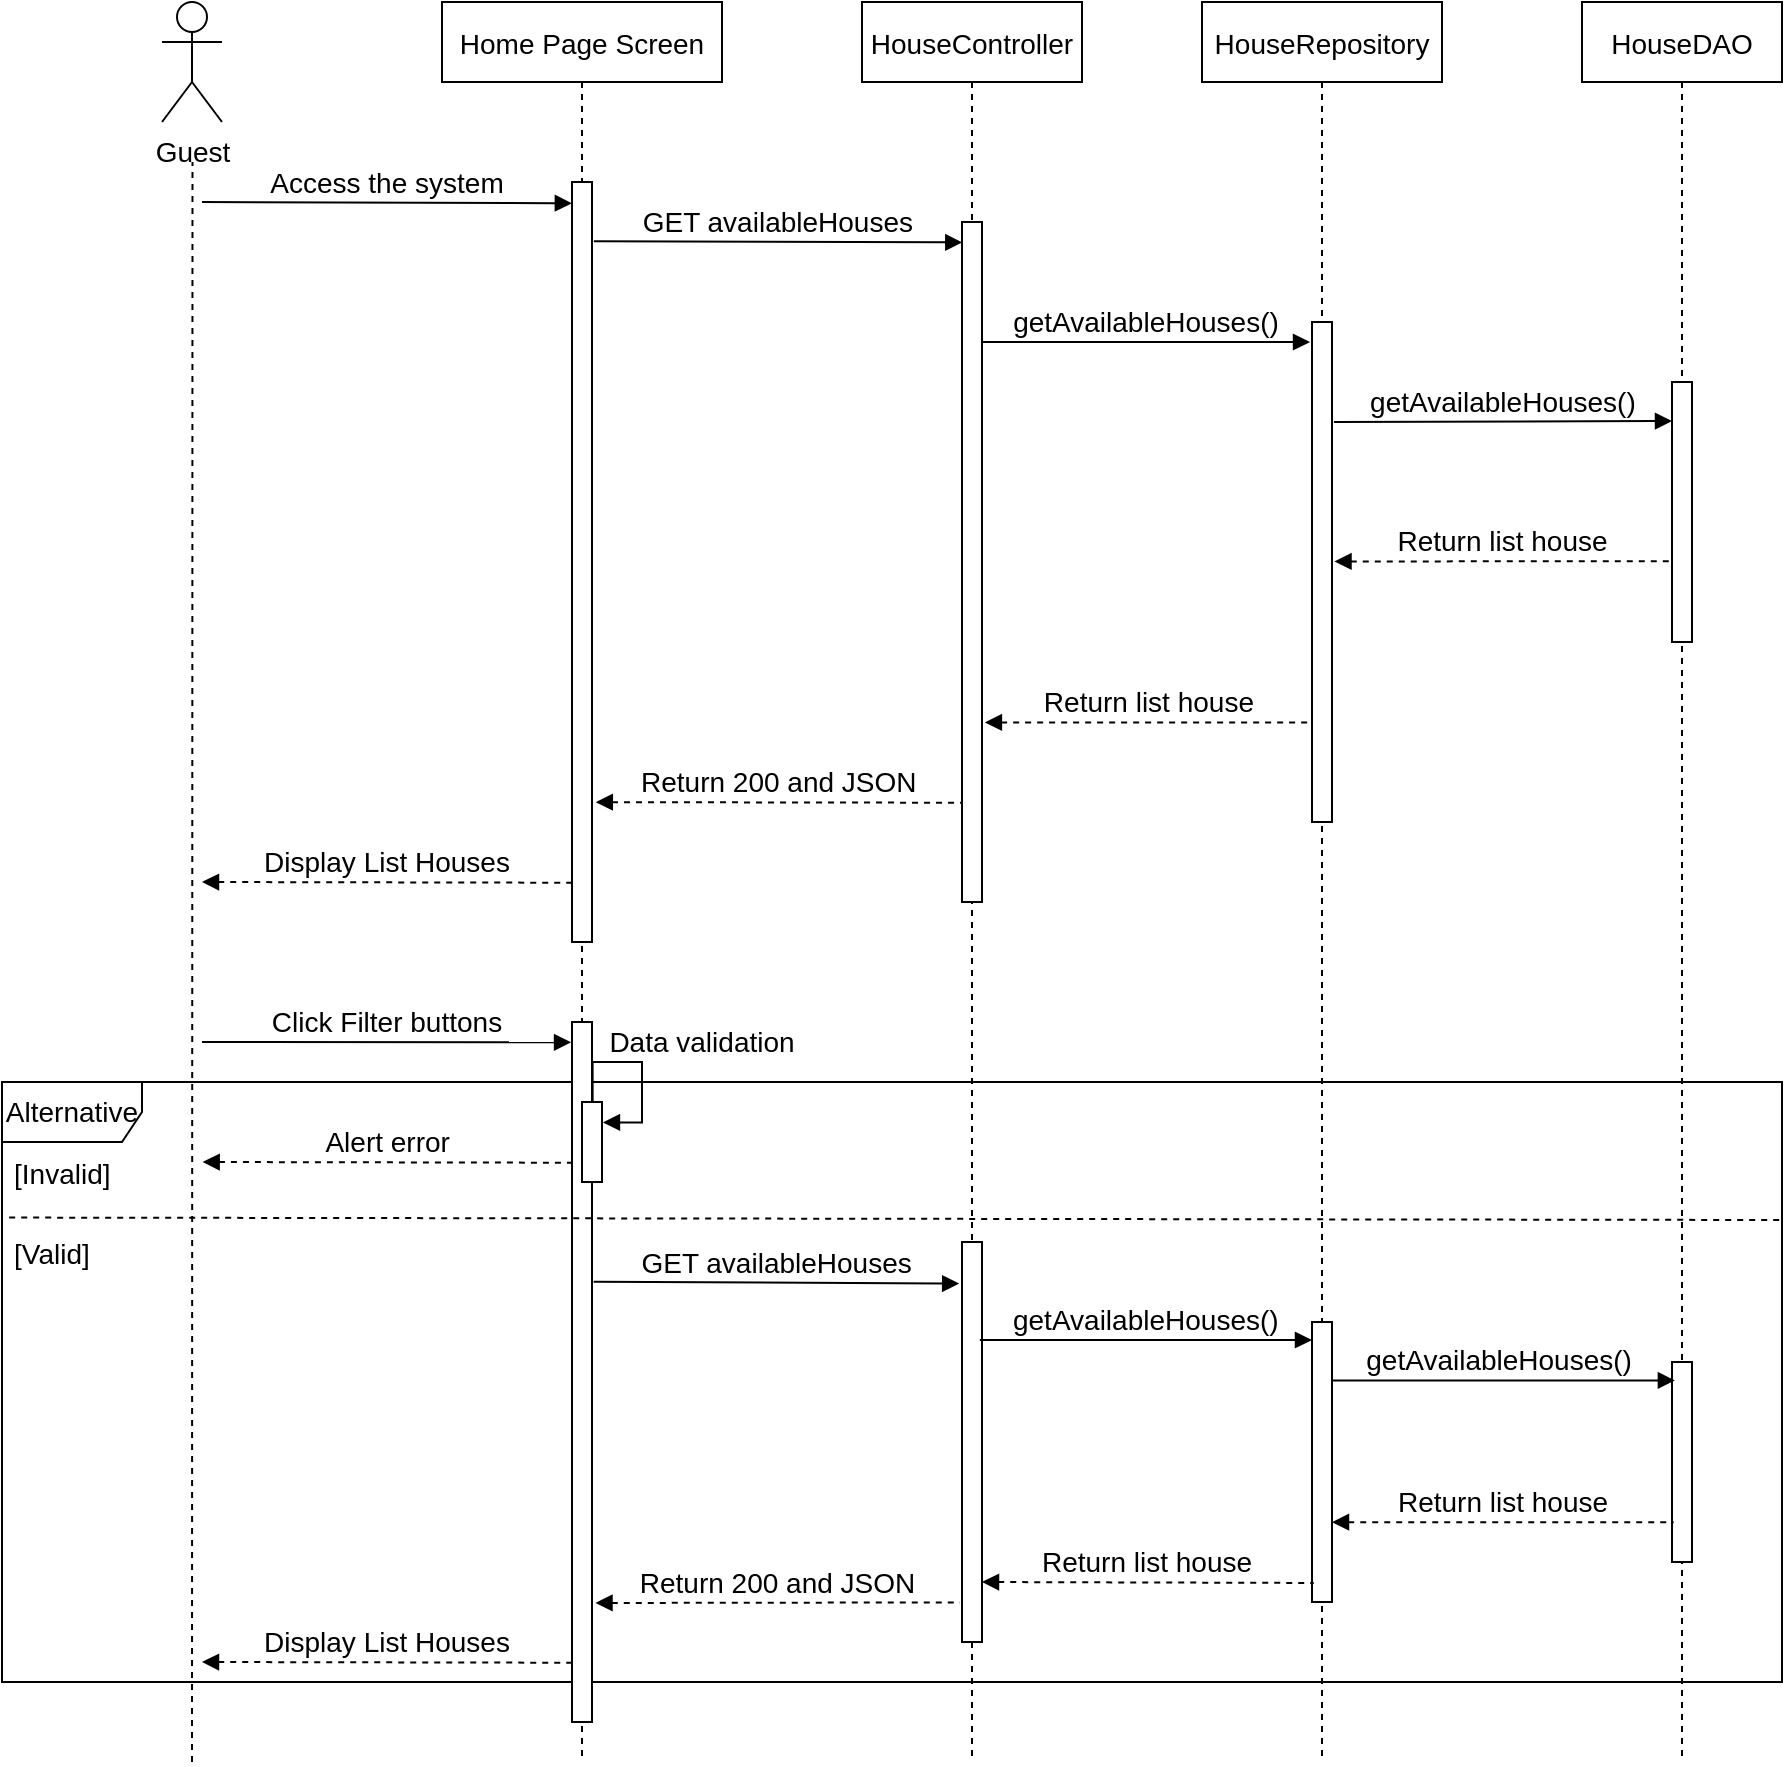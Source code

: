 <mxfile version="20.7.4" type="device"><diagram id="kgpKYQtTHZ0yAKxKKP6v" name="Page-1"><mxGraphModel dx="2359" dy="888" grid="1" gridSize="10" guides="1" tooltips="1" connect="1" arrows="1" fold="1" page="1" pageScale="1" pageWidth="850" pageHeight="1100" math="0" shadow="0"><root><mxCell id="0"/><mxCell id="1" parent="0"/><mxCell id="73J8EzIOsyYtJonwFOp9-1" value="Alternative" style="shape=umlFrame;whiteSpace=wrap;html=1;width=70;height=30;fontSize=14;" parent="1" vertex="1"><mxGeometry x="-110" y="620" width="890" height="300" as="geometry"/></mxCell><mxCell id="70r14ec3nPABJXR-AIMT-16" value="Return list house" style="verticalAlign=bottom;endArrow=none;shadow=0;strokeWidth=1;endFill=0;startArrow=block;startFill=1;dashed=1;exitX=1.145;exitY=0.736;exitDx=0;exitDy=0;exitPerimeter=0;fontSize=14;" parent="1" source="3nuBFxr9cyL0pnOWT2aG-6" target="70r14ec3nPABJXR-AIMT-8" edge="1"><mxGeometry relative="1" as="geometry"><mxPoint x="380" y="390" as="sourcePoint"/><mxPoint x="563.91" y="439.8" as="targetPoint"/></mxGeometry></mxCell><mxCell id="3nuBFxr9cyL0pnOWT2aG-1" value="Home Page Screen" style="shape=umlLifeline;perimeter=lifelinePerimeter;container=1;collapsible=0;recursiveResize=0;rounded=0;shadow=0;strokeWidth=1;fontSize=14;" parent="1" vertex="1"><mxGeometry x="110" y="80" width="140" height="880" as="geometry"/></mxCell><mxCell id="3nuBFxr9cyL0pnOWT2aG-2" value="" style="points=[];perimeter=orthogonalPerimeter;rounded=0;shadow=0;strokeWidth=1;fontSize=14;" parent="3nuBFxr9cyL0pnOWT2aG-1" vertex="1"><mxGeometry x="65" y="90" width="10" height="380" as="geometry"/></mxCell><mxCell id="73J8EzIOsyYtJonwFOp9-4" value="" style="points=[];perimeter=orthogonalPerimeter;rounded=0;shadow=0;strokeWidth=1;fontSize=14;" parent="3nuBFxr9cyL0pnOWT2aG-1" vertex="1"><mxGeometry x="65" y="510" width="10" height="350" as="geometry"/></mxCell><mxCell id="3nuBFxr9cyL0pnOWT2aG-5" value="HouseController" style="shape=umlLifeline;perimeter=lifelinePerimeter;container=1;collapsible=0;recursiveResize=0;rounded=0;shadow=0;strokeWidth=1;fontSize=14;" parent="1" vertex="1"><mxGeometry x="320" y="80" width="110" height="880" as="geometry"/></mxCell><mxCell id="3nuBFxr9cyL0pnOWT2aG-6" value="" style="points=[];perimeter=orthogonalPerimeter;rounded=0;shadow=0;strokeWidth=1;fontSize=14;" parent="3nuBFxr9cyL0pnOWT2aG-5" vertex="1"><mxGeometry x="50" y="110" width="10" height="340" as="geometry"/></mxCell><mxCell id="9yffVR9TblQY3SaiO3el-1" value="getAvailableHouses()" style="verticalAlign=bottom;endArrow=block;shadow=0;strokeWidth=1;entryX=0;entryY=0.15;entryDx=0;entryDy=0;entryPerimeter=0;fontSize=14;" parent="3nuBFxr9cyL0pnOWT2aG-5" edge="1"><mxGeometry relative="1" as="geometry"><mxPoint x="60" y="170" as="sourcePoint"/><mxPoint x="224.03" y="170.0" as="targetPoint"/></mxGeometry></mxCell><mxCell id="73J8EzIOsyYtJonwFOp9-10" value="" style="points=[];perimeter=orthogonalPerimeter;rounded=0;shadow=0;strokeWidth=1;fontSize=14;" parent="3nuBFxr9cyL0pnOWT2aG-5" vertex="1"><mxGeometry x="50" y="620" width="10" height="200" as="geometry"/></mxCell><mxCell id="0T0H5QkzZAWUkB1B0dbA-1" value="Guest" style="shape=umlActor;verticalLabelPosition=bottom;verticalAlign=top;html=1;outlineConnect=0;fontSize=14;" parent="1" vertex="1"><mxGeometry x="-30" y="80" width="30" height="60" as="geometry"/></mxCell><mxCell id="0T0H5QkzZAWUkB1B0dbA-5" value="" style="endArrow=none;dashed=1;html=1;rounded=0;startArrow=none;fontSize=14;" parent="1" edge="1"><mxGeometry width="50" height="50" relative="1" as="geometry"><mxPoint x="-15" y="960" as="sourcePoint"/><mxPoint x="-14.75" y="160" as="targetPoint"/></mxGeometry></mxCell><mxCell id="0T0H5QkzZAWUkB1B0dbA-10" value="Access the system" style="verticalAlign=bottom;endArrow=block;entryX=-0.007;entryY=0.028;shadow=0;strokeWidth=1;entryDx=0;entryDy=0;entryPerimeter=0;fontSize=14;" parent="1" target="3nuBFxr9cyL0pnOWT2aG-2" edge="1"><mxGeometry relative="1" as="geometry"><mxPoint x="-10" y="180" as="sourcePoint"/><mxPoint x="160" y="180.0" as="targetPoint"/></mxGeometry></mxCell><mxCell id="70r14ec3nPABJXR-AIMT-2" value="GET availableHouses" style="verticalAlign=bottom;endArrow=block;shadow=0;strokeWidth=1;entryX=0.016;entryY=0.03;entryDx=0;entryDy=0;entryPerimeter=0;exitX=1.094;exitY=0.078;exitDx=0;exitDy=0;exitPerimeter=0;fontSize=14;" parent="1" source="3nuBFxr9cyL0pnOWT2aG-2" target="3nuBFxr9cyL0pnOWT2aG-6" edge="1"><mxGeometry relative="1" as="geometry"><mxPoint x="190" y="190" as="sourcePoint"/><mxPoint x="360" y="189" as="targetPoint"/></mxGeometry></mxCell><mxCell id="70r14ec3nPABJXR-AIMT-7" value="HouseRepository" style="shape=umlLifeline;perimeter=lifelinePerimeter;container=1;collapsible=0;recursiveResize=0;rounded=0;shadow=0;strokeWidth=1;fontSize=14;" parent="1" vertex="1"><mxGeometry x="490" y="80" width="120" height="880" as="geometry"/></mxCell><mxCell id="70r14ec3nPABJXR-AIMT-8" value="" style="points=[];perimeter=orthogonalPerimeter;rounded=0;shadow=0;strokeWidth=1;fontSize=14;" parent="70r14ec3nPABJXR-AIMT-7" vertex="1"><mxGeometry x="55" y="160" width="10" height="250" as="geometry"/></mxCell><mxCell id="73J8EzIOsyYtJonwFOp9-17" value="" style="points=[];perimeter=orthogonalPerimeter;rounded=0;shadow=0;strokeWidth=1;fontSize=14;" parent="70r14ec3nPABJXR-AIMT-7" vertex="1"><mxGeometry x="55" y="660" width="10" height="140" as="geometry"/></mxCell><mxCell id="70r14ec3nPABJXR-AIMT-9" value="HouseDAO" style="shape=umlLifeline;perimeter=lifelinePerimeter;container=1;collapsible=0;recursiveResize=0;rounded=0;shadow=0;strokeWidth=1;fontSize=14;" parent="1" vertex="1"><mxGeometry x="680" y="80" width="100" height="880" as="geometry"/></mxCell><mxCell id="70r14ec3nPABJXR-AIMT-10" value="" style="points=[];perimeter=orthogonalPerimeter;rounded=0;shadow=0;strokeWidth=1;fontSize=14;" parent="70r14ec3nPABJXR-AIMT-9" vertex="1"><mxGeometry x="45" y="190" width="10" height="130" as="geometry"/></mxCell><mxCell id="73J8EzIOsyYtJonwFOp9-19" value="" style="points=[];perimeter=orthogonalPerimeter;rounded=0;shadow=0;strokeWidth=1;fontSize=14;" parent="70r14ec3nPABJXR-AIMT-9" vertex="1"><mxGeometry x="45" y="680" width="10" height="100" as="geometry"/></mxCell><mxCell id="70r14ec3nPABJXR-AIMT-13" value="getAvailableHouses()" style="verticalAlign=bottom;endArrow=block;shadow=0;strokeWidth=1;exitX=1.097;exitY=0.2;exitDx=0;exitDy=0;exitPerimeter=0;entryX=0;entryY=0.15;entryDx=0;entryDy=0;entryPerimeter=0;fontSize=14;" parent="1" source="70r14ec3nPABJXR-AIMT-8" target="70r14ec3nPABJXR-AIMT-10" edge="1"><mxGeometry relative="1" as="geometry"><mxPoint x="780" y="259.72" as="sourcePoint"/><mxPoint x="960" y="260" as="targetPoint"/></mxGeometry></mxCell><mxCell id="70r14ec3nPABJXR-AIMT-14" value="Return list house" style="verticalAlign=bottom;endArrow=none;shadow=0;strokeWidth=1;entryX=-0.102;entryY=0.689;entryDx=0;entryDy=0;entryPerimeter=0;endFill=0;startArrow=block;startFill=1;dashed=1;exitX=1.126;exitY=0.479;exitDx=0;exitDy=0;exitPerimeter=0;fontSize=14;" parent="1" source="70r14ec3nPABJXR-AIMT-8" target="70r14ec3nPABJXR-AIMT-10" edge="1"><mxGeometry relative="1" as="geometry"><mxPoint x="780" y="341" as="sourcePoint"/><mxPoint x="960.14" y="310.16" as="targetPoint"/></mxGeometry></mxCell><mxCell id="70r14ec3nPABJXR-AIMT-17" value="Return 200 and JSON" style="verticalAlign=bottom;endArrow=none;shadow=0;strokeWidth=1;entryX=-0.049;entryY=0.854;entryDx=0;entryDy=0;entryPerimeter=0;endFill=0;startArrow=block;startFill=1;dashed=1;exitX=1.19;exitY=0.816;exitDx=0;exitDy=0;exitPerimeter=0;fontSize=14;" parent="1" source="3nuBFxr9cyL0pnOWT2aG-2" target="3nuBFxr9cyL0pnOWT2aG-6" edge="1"><mxGeometry relative="1" as="geometry"><mxPoint x="180" y="390" as="sourcePoint"/><mxPoint x="369.45" y="390" as="targetPoint"/></mxGeometry></mxCell><mxCell id="70r14ec3nPABJXR-AIMT-18" value="Display List Houses" style="verticalAlign=bottom;endArrow=none;shadow=0;strokeWidth=1;entryX=-0.034;entryY=0.922;entryDx=0;entryDy=0;entryPerimeter=0;endFill=0;startArrow=block;startFill=1;dashed=1;fontSize=14;" parent="1" target="3nuBFxr9cyL0pnOWT2aG-2" edge="1"><mxGeometry relative="1" as="geometry"><mxPoint x="-10" y="520" as="sourcePoint"/><mxPoint x="179.45" y="400" as="targetPoint"/></mxGeometry></mxCell><mxCell id="73J8EzIOsyYtJonwFOp9-3" value="Click Filter buttons" style="verticalAlign=bottom;endArrow=block;shadow=0;strokeWidth=1;entryX=-0.047;entryY=0.029;entryDx=0;entryDy=0;entryPerimeter=0;fontSize=14;" parent="1" target="73J8EzIOsyYtJonwFOp9-4" edge="1"><mxGeometry relative="1" as="geometry"><mxPoint x="-10" y="600" as="sourcePoint"/><mxPoint x="150" y="600" as="targetPoint"/></mxGeometry></mxCell><mxCell id="73J8EzIOsyYtJonwFOp9-5" value="" style="points=[];perimeter=orthogonalPerimeter;rounded=0;shadow=0;strokeWidth=1;fontSize=14;" parent="1" vertex="1"><mxGeometry x="180" y="630" width="10" height="40" as="geometry"/></mxCell><mxCell id="73J8EzIOsyYtJonwFOp9-7" value="Data validation" style="verticalAlign=bottom;endArrow=block;shadow=0;strokeWidth=1;entryX=1.047;entryY=0.255;entryDx=0;entryDy=0;entryPerimeter=0;exitX=0.533;exitY=-0.003;exitDx=0;exitDy=0;exitPerimeter=0;edgeStyle=orthogonalEdgeStyle;rounded=0;fontSize=14;" parent="1" source="73J8EzIOsyYtJonwFOp9-5" target="73J8EzIOsyYtJonwFOp9-5" edge="1"><mxGeometry x="-0.055" y="30" relative="1" as="geometry"><mxPoint x="190" y="610" as="sourcePoint"/><mxPoint x="373.95" y="610.88" as="targetPoint"/><Array as="points"><mxPoint x="185" y="610"/><mxPoint x="210" y="610"/><mxPoint x="210" y="640"/></Array><mxPoint as="offset"/></mxGeometry></mxCell><mxCell id="73J8EzIOsyYtJonwFOp9-8" value="Alert error" style="verticalAlign=bottom;endArrow=none;shadow=0;strokeWidth=1;entryX=-0.034;entryY=0.922;entryDx=0;entryDy=0;entryPerimeter=0;endFill=0;startArrow=block;startFill=1;dashed=1;fontSize=14;" parent="1" edge="1"><mxGeometry relative="1" as="geometry"><mxPoint x="-9.66" y="660" as="sourcePoint"/><mxPoint x="175.0" y="660.36" as="targetPoint"/></mxGeometry></mxCell><mxCell id="73J8EzIOsyYtJonwFOp9-9" value="GET availableHouses" style="verticalAlign=bottom;endArrow=block;shadow=0;strokeWidth=1;entryX=-0.141;entryY=0.104;entryDx=0;entryDy=0;entryPerimeter=0;exitX=1.081;exitY=0.371;exitDx=0;exitDy=0;exitPerimeter=0;fontSize=14;" parent="1" source="73J8EzIOsyYtJonwFOp9-4" target="73J8EzIOsyYtJonwFOp9-10" edge="1"><mxGeometry relative="1" as="geometry"><mxPoint x="185.78" y="720" as="sourcePoint"/><mxPoint x="365.0" y="720.56" as="targetPoint"/></mxGeometry></mxCell><mxCell id="73J8EzIOsyYtJonwFOp9-11" value="" style="endArrow=none;dashed=1;html=1;strokeWidth=1;rounded=0;entryX=1;entryY=0.23;entryDx=0;entryDy=0;entryPerimeter=0;exitX=0.045;exitY=-0.074;exitDx=0;exitDy=0;exitPerimeter=0;fontSize=14;" parent="1" source="73J8EzIOsyYtJonwFOp9-14" target="73J8EzIOsyYtJonwFOp9-1" edge="1"><mxGeometry width="50" height="50" relative="1" as="geometry"><mxPoint x="-170" y="690" as="sourcePoint"/><mxPoint x="-10" y="740" as="targetPoint"/></mxGeometry></mxCell><mxCell id="73J8EzIOsyYtJonwFOp9-13" value="[Invalid]" style="text;strokeColor=none;fillColor=none;align=left;verticalAlign=middle;spacingLeft=4;spacingRight=4;overflow=hidden;points=[[0,0.5],[1,0.5]];portConstraint=eastwest;rotatable=0;fontSize=14;" parent="1" vertex="1"><mxGeometry x="-110" y="650" width="80" height="30" as="geometry"/></mxCell><mxCell id="73J8EzIOsyYtJonwFOp9-14" value="[Valid]" style="text;strokeColor=none;fillColor=none;align=left;verticalAlign=middle;spacingLeft=4;spacingRight=4;overflow=hidden;points=[[0,0.5],[1,0.5]];portConstraint=eastwest;rotatable=0;fontSize=14;" parent="1" vertex="1"><mxGeometry x="-110" y="690" width="80" height="30" as="geometry"/></mxCell><mxCell id="73J8EzIOsyYtJonwFOp9-16" value="getAvailableHouses()" style="verticalAlign=bottom;endArrow=block;shadow=0;strokeWidth=1;fontSize=14;exitX=0.89;exitY=0.245;exitDx=0;exitDy=0;exitPerimeter=0;" parent="1" source="73J8EzIOsyYtJonwFOp9-10" target="73J8EzIOsyYtJonwFOp9-17" edge="1"><mxGeometry relative="1" as="geometry"><mxPoint x="390" y="750" as="sourcePoint"/><mxPoint x="550" y="750" as="targetPoint"/></mxGeometry></mxCell><mxCell id="73J8EzIOsyYtJonwFOp9-20" value="getAvailableHouses() " style="verticalAlign=bottom;endArrow=block;shadow=0;strokeWidth=1;entryX=0.145;entryY=0.092;entryDx=0;entryDy=0;entryPerimeter=0;fontSize=14;" parent="1" source="73J8EzIOsyYtJonwFOp9-17" target="73J8EzIOsyYtJonwFOp9-19" edge="1"><mxGeometry relative="1" as="geometry"><mxPoint x="560.0" y="770.2" as="sourcePoint"/><mxPoint x="749.03" y="769.7" as="targetPoint"/></mxGeometry></mxCell><mxCell id="73J8EzIOsyYtJonwFOp9-21" value="Return list house" style="verticalAlign=bottom;endArrow=none;shadow=0;strokeWidth=1;endFill=0;startArrow=block;startFill=1;dashed=1;entryX=0.085;entryY=0.801;entryDx=0;entryDy=0;entryPerimeter=0;fontSize=14;" parent="1" source="73J8EzIOsyYtJonwFOp9-17" target="73J8EzIOsyYtJonwFOp9-19" edge="1"><mxGeometry relative="1" as="geometry"><mxPoint x="560" y="840" as="sourcePoint"/><mxPoint x="720" y="840" as="targetPoint"/></mxGeometry></mxCell><mxCell id="73J8EzIOsyYtJonwFOp9-23" value="Return list house" style="verticalAlign=bottom;endArrow=none;shadow=0;strokeWidth=1;endFill=0;startArrow=block;startFill=1;dashed=1;entryX=0.085;entryY=0.932;entryDx=0;entryDy=0;entryPerimeter=0;fontSize=14;" parent="1" target="73J8EzIOsyYtJonwFOp9-17" edge="1"><mxGeometry x="-0.005" relative="1" as="geometry"><mxPoint x="380" y="870" as="sourcePoint"/><mxPoint x="520" y="870" as="targetPoint"/><mxPoint as="offset"/></mxGeometry></mxCell><mxCell id="73J8EzIOsyYtJonwFOp9-24" value="Return 200 and JSON" style="verticalAlign=bottom;endArrow=none;shadow=0;strokeWidth=1;entryX=-0.1;entryY=0.901;entryDx=0;entryDy=0;entryPerimeter=0;endFill=0;startArrow=block;startFill=1;dashed=1;exitX=1.176;exitY=0.83;exitDx=0;exitDy=0;exitPerimeter=0;fontSize=14;" parent="1" source="73J8EzIOsyYtJonwFOp9-4" target="73J8EzIOsyYtJonwFOp9-10" edge="1"><mxGeometry relative="1" as="geometry"><mxPoint x="185.0" y="880" as="sourcePoint"/><mxPoint x="362.61" y="880.28" as="targetPoint"/></mxGeometry></mxCell><mxCell id="73J8EzIOsyYtJonwFOp9-26" value="Display List Houses" style="verticalAlign=bottom;endArrow=none;shadow=0;strokeWidth=1;entryX=-0.034;entryY=0.922;entryDx=0;entryDy=0;entryPerimeter=0;endFill=0;startArrow=block;startFill=1;dashed=1;fontSize=14;" parent="1" edge="1"><mxGeometry relative="1" as="geometry"><mxPoint x="-10" y="910" as="sourcePoint"/><mxPoint x="174.66" y="910.36" as="targetPoint"/></mxGeometry></mxCell></root></mxGraphModel></diagram></mxfile>